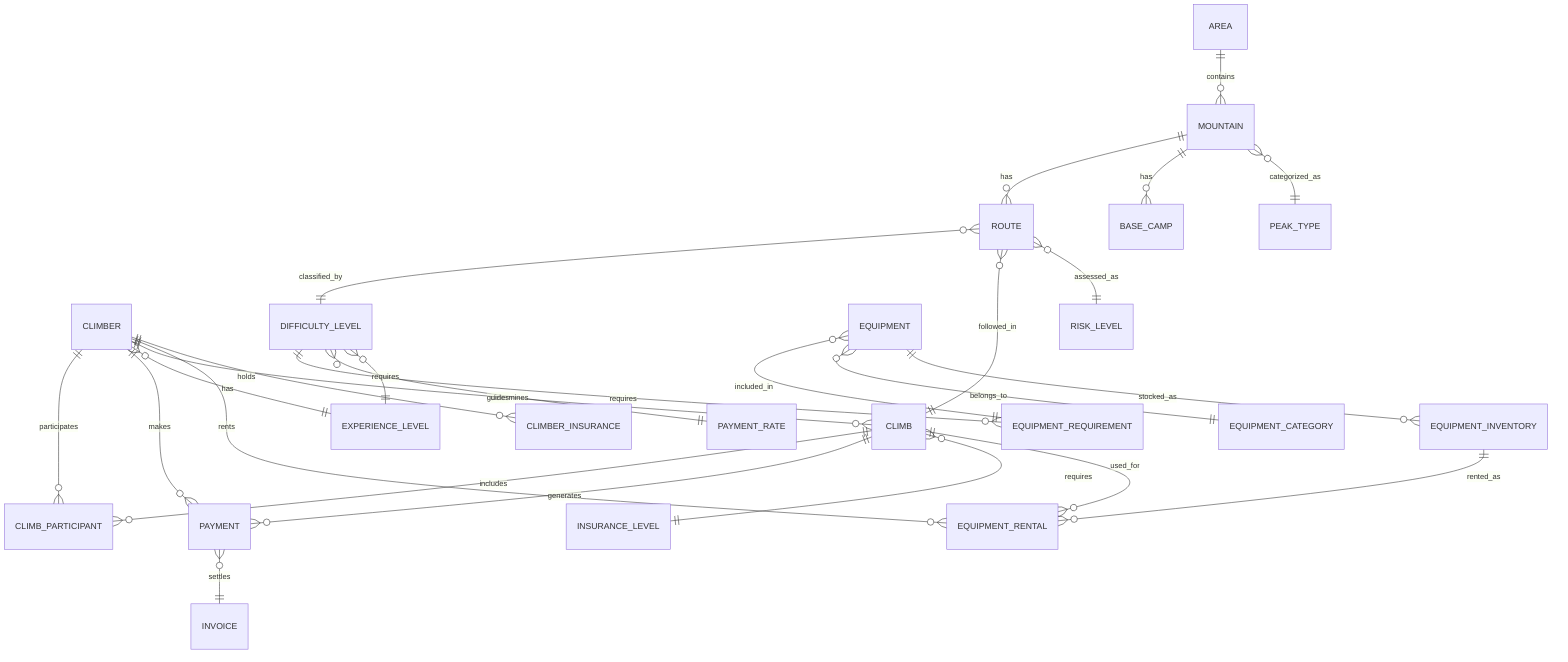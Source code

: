 erDiagram
    CLIMBER ||--o{ CLIMB_PARTICIPANT: participates
    CLIMB ||--o{ CLIMB_PARTICIPANT: includes
    CLIMB ||--o{ PAYMENT: generates
    CLIMBER ||--o{ PAYMENT: makes
    MOUNTAIN ||--o{ ROUTE: has
    AREA ||--o{ MOUNTAIN: contains
    MOUNTAIN ||--o{ BASE_CAMP: has
    MOUNTAIN }o--|| PEAK_TYPE: categorized_as
    ROUTE }o--|| DIFFICULTY_LEVEL: classified_by
    DIFFICULTY_LEVEL ||--o{ EQUIPMENT_REQUIREMENT: requires
    EQUIPMENT }o--|| EQUIPMENT_REQUIREMENT: included_in
    CLIMB }o--|| INSURANCE_LEVEL: requires
    DIFFICULTY_LEVEL }o--|| PAYMENT_RATE: determines
    ROUTE }o--|| CLIMB: followed_in
    ROUTE }o--|| RISK_LEVEL: assessed_as
    CLIMBER }o--|| EXPERIENCE_LEVEL: has
    DIFFICULTY_LEVEL }o--|| EXPERIENCE_LEVEL: requires
    CLIMBER ||--o{ CLIMB: guides
    EQUIPMENT }o--|| EQUIPMENT_CATEGORY: belongs_to
    EQUIPMENT ||--o{ EQUIPMENT_INVENTORY: stocked_as
    EQUIPMENT_INVENTORY ||--o{ EQUIPMENT_RENTAL: rented_as
    CLIMBER ||--o{ EQUIPMENT_RENTAL: rents
    CLIMB ||--o{ EQUIPMENT_RENTAL: used_for
    CLIMBER ||--o{ CLIMBER_INSURANCE: holds
    PAYMENT }o--|| INVOICE: settles